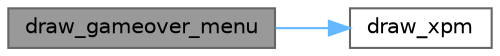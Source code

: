 digraph "draw_gameover_menu"
{
 // LATEX_PDF_SIZE
  bgcolor="transparent";
  edge [fontname=Helvetica,fontsize=10,labelfontname=Helvetica,labelfontsize=10];
  node [fontname=Helvetica,fontsize=10,shape=box,height=0.2,width=0.4];
  rankdir="LR";
  Node1 [label="draw_gameover_menu",height=0.2,width=0.4,color="gray40", fillcolor="grey60", style="filled", fontcolor="black",tooltip="This function displays the \"gameover menu\" image on the screen."];
  Node1 -> Node2 [color="steelblue1",style="solid"];
  Node2 [label="draw_xpm",height=0.2,width=0.4,color="grey40", fillcolor="white", style="filled",URL="$video_8c.html#af110146e2c41a581c0d543ed7eb61f37",tooltip="This function prints a xmp image to the display."];
}
